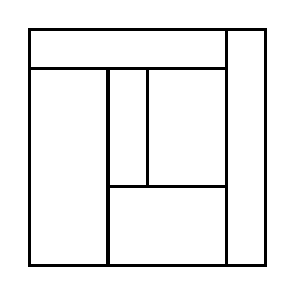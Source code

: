 \begin{tikzpicture}[very thick, scale=.5]
    \draw (0,5) rectangle (5,6);
    \draw (0,0) rectangle (2,5);
    \draw (2,2) rectangle (3,5);
    \draw (3,2) rectangle (5,5);
    \draw (2,0) rectangle (5,2);
    \draw (5,0) rectangle (6,6);
\end{tikzpicture}
